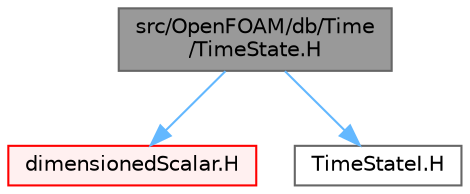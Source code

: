 digraph "src/OpenFOAM/db/Time/TimeState.H"
{
 // LATEX_PDF_SIZE
  bgcolor="transparent";
  edge [fontname=Helvetica,fontsize=10,labelfontname=Helvetica,labelfontsize=10];
  node [fontname=Helvetica,fontsize=10,shape=box,height=0.2,width=0.4];
  Node1 [id="Node000001",label="src/OpenFOAM/db/Time\l/TimeState.H",height=0.2,width=0.4,color="gray40", fillcolor="grey60", style="filled", fontcolor="black",tooltip=" "];
  Node1 -> Node2 [id="edge1_Node000001_Node000002",color="steelblue1",style="solid",tooltip=" "];
  Node2 [id="Node000002",label="dimensionedScalar.H",height=0.2,width=0.4,color="red", fillcolor="#FFF0F0", style="filled",URL="$dimensionedScalar_8H.html",tooltip=" "];
  Node1 -> Node197 [id="edge2_Node000001_Node000197",color="steelblue1",style="solid",tooltip=" "];
  Node197 [id="Node000197",label="TimeStateI.H",height=0.2,width=0.4,color="grey40", fillcolor="white", style="filled",URL="$TimeStateI_8H.html",tooltip=" "];
}
